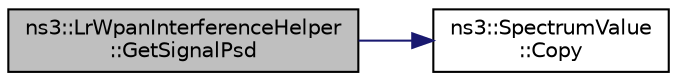digraph "ns3::LrWpanInterferenceHelper::GetSignalPsd"
{
 // LATEX_PDF_SIZE
  edge [fontname="Helvetica",fontsize="10",labelfontname="Helvetica",labelfontsize="10"];
  node [fontname="Helvetica",fontsize="10",shape=record];
  rankdir="LR";
  Node1 [label="ns3::LrWpanInterferenceHelper\l::GetSignalPsd",height=0.2,width=0.4,color="black", fillcolor="grey75", style="filled", fontcolor="black",tooltip="Get the sum of all accumulated signals."];
  Node1 -> Node2 [color="midnightblue",fontsize="10",style="solid",fontname="Helvetica"];
  Node2 [label="ns3::SpectrumValue\l::Copy",height=0.2,width=0.4,color="black", fillcolor="white", style="filled",URL="$classns3_1_1_spectrum_value.html#a8e3f883ac976c92a377fe3998e0f4c3f",tooltip=" "];
}
